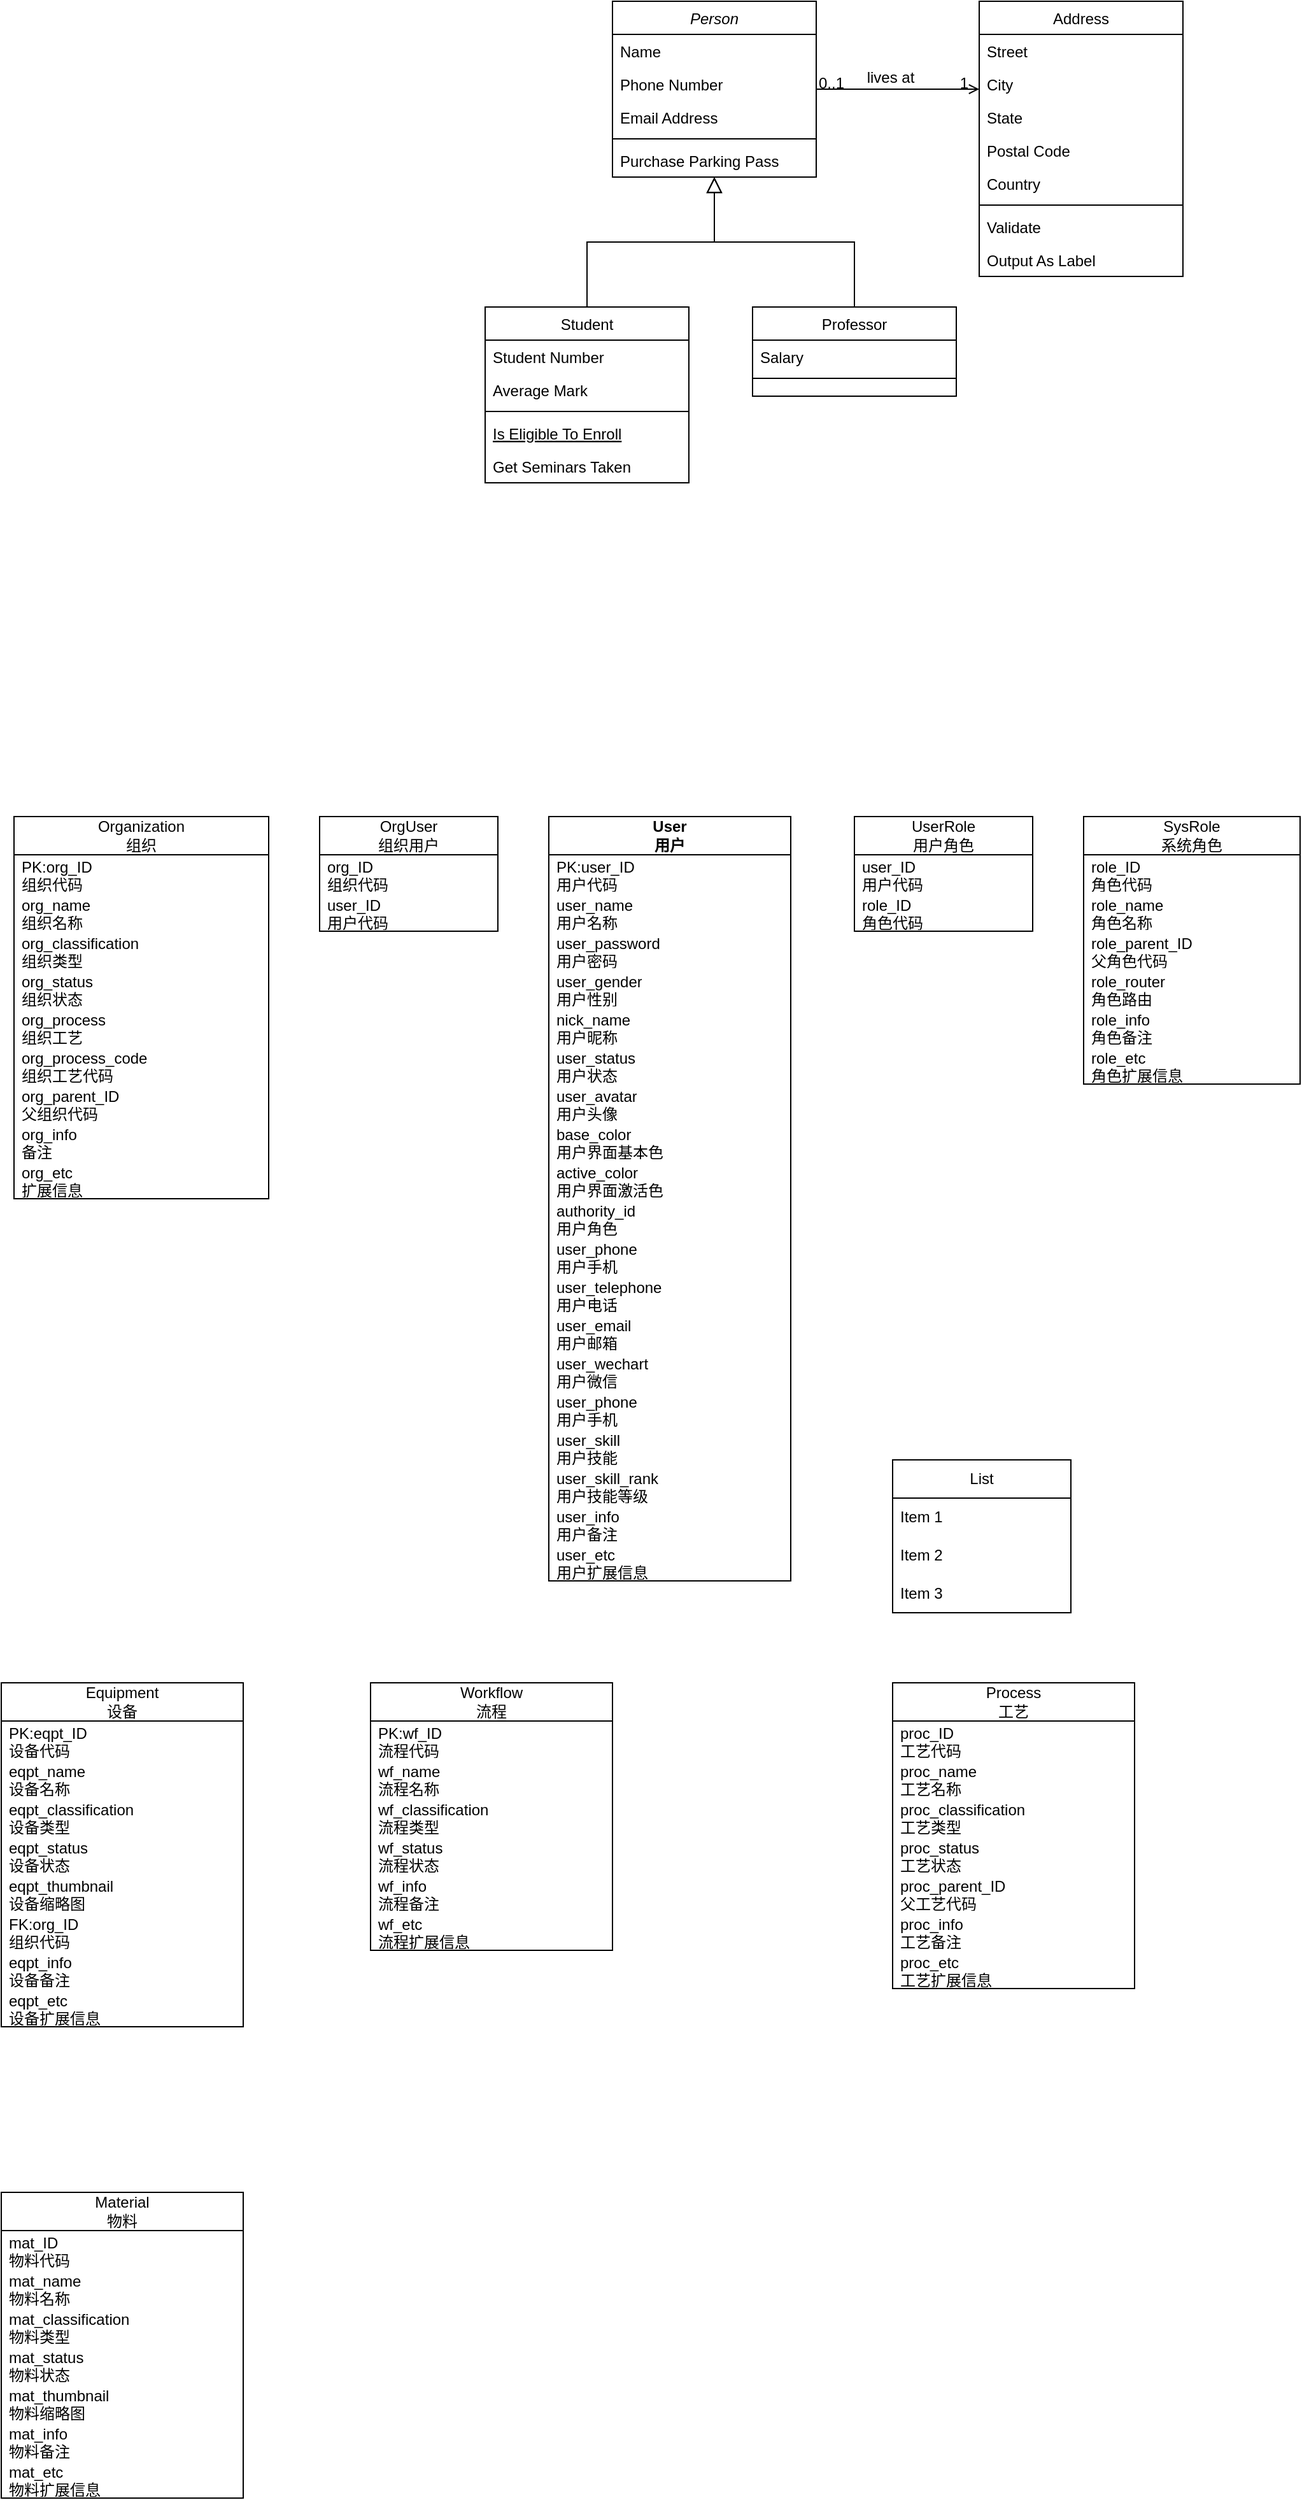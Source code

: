 <mxfile version="21.3.4" type="github">
  <diagram id="C5RBs43oDa-KdzZeNtuy" name="Page-1">
    <mxGraphModel dx="1730" dy="1954" grid="1" gridSize="10" guides="1" tooltips="1" connect="1" arrows="1" fold="1" page="1" pageScale="1" pageWidth="827" pageHeight="1169" math="0" shadow="0">
      <root>
        <mxCell id="WIyWlLk6GJQsqaUBKTNV-0" />
        <mxCell id="WIyWlLk6GJQsqaUBKTNV-1" parent="WIyWlLk6GJQsqaUBKTNV-0" />
        <mxCell id="zkfFHV4jXpPFQw0GAbJ--0" value="Person" style="swimlane;fontStyle=2;align=center;verticalAlign=top;childLayout=stackLayout;horizontal=1;startSize=26;horizontalStack=0;resizeParent=1;resizeLast=0;collapsible=1;marginBottom=0;rounded=0;shadow=0;strokeWidth=1;" parent="WIyWlLk6GJQsqaUBKTNV-1" vertex="1">
          <mxGeometry x="180" y="-100" width="160" height="138" as="geometry">
            <mxRectangle x="230" y="140" width="160" height="26" as="alternateBounds" />
          </mxGeometry>
        </mxCell>
        <mxCell id="zkfFHV4jXpPFQw0GAbJ--1" value="Name" style="text;align=left;verticalAlign=top;spacingLeft=4;spacingRight=4;overflow=hidden;rotatable=0;points=[[0,0.5],[1,0.5]];portConstraint=eastwest;" parent="zkfFHV4jXpPFQw0GAbJ--0" vertex="1">
          <mxGeometry y="26" width="160" height="26" as="geometry" />
        </mxCell>
        <mxCell id="zkfFHV4jXpPFQw0GAbJ--2" value="Phone Number" style="text;align=left;verticalAlign=top;spacingLeft=4;spacingRight=4;overflow=hidden;rotatable=0;points=[[0,0.5],[1,0.5]];portConstraint=eastwest;rounded=0;shadow=0;html=0;" parent="zkfFHV4jXpPFQw0GAbJ--0" vertex="1">
          <mxGeometry y="52" width="160" height="26" as="geometry" />
        </mxCell>
        <mxCell id="zkfFHV4jXpPFQw0GAbJ--3" value="Email Address" style="text;align=left;verticalAlign=top;spacingLeft=4;spacingRight=4;overflow=hidden;rotatable=0;points=[[0,0.5],[1,0.5]];portConstraint=eastwest;rounded=0;shadow=0;html=0;" parent="zkfFHV4jXpPFQw0GAbJ--0" vertex="1">
          <mxGeometry y="78" width="160" height="26" as="geometry" />
        </mxCell>
        <mxCell id="zkfFHV4jXpPFQw0GAbJ--4" value="" style="line;html=1;strokeWidth=1;align=left;verticalAlign=middle;spacingTop=-1;spacingLeft=3;spacingRight=3;rotatable=0;labelPosition=right;points=[];portConstraint=eastwest;" parent="zkfFHV4jXpPFQw0GAbJ--0" vertex="1">
          <mxGeometry y="104" width="160" height="8" as="geometry" />
        </mxCell>
        <mxCell id="zkfFHV4jXpPFQw0GAbJ--5" value="Purchase Parking Pass" style="text;align=left;verticalAlign=top;spacingLeft=4;spacingRight=4;overflow=hidden;rotatable=0;points=[[0,0.5],[1,0.5]];portConstraint=eastwest;" parent="zkfFHV4jXpPFQw0GAbJ--0" vertex="1">
          <mxGeometry y="112" width="160" height="26" as="geometry" />
        </mxCell>
        <mxCell id="zkfFHV4jXpPFQw0GAbJ--6" value="Student" style="swimlane;fontStyle=0;align=center;verticalAlign=top;childLayout=stackLayout;horizontal=1;startSize=26;horizontalStack=0;resizeParent=1;resizeLast=0;collapsible=1;marginBottom=0;rounded=0;shadow=0;strokeWidth=1;" parent="WIyWlLk6GJQsqaUBKTNV-1" vertex="1">
          <mxGeometry x="80" y="140" width="160" height="138" as="geometry">
            <mxRectangle x="130" y="380" width="160" height="26" as="alternateBounds" />
          </mxGeometry>
        </mxCell>
        <mxCell id="zkfFHV4jXpPFQw0GAbJ--7" value="Student Number" style="text;align=left;verticalAlign=top;spacingLeft=4;spacingRight=4;overflow=hidden;rotatable=0;points=[[0,0.5],[1,0.5]];portConstraint=eastwest;" parent="zkfFHV4jXpPFQw0GAbJ--6" vertex="1">
          <mxGeometry y="26" width="160" height="26" as="geometry" />
        </mxCell>
        <mxCell id="zkfFHV4jXpPFQw0GAbJ--8" value="Average Mark" style="text;align=left;verticalAlign=top;spacingLeft=4;spacingRight=4;overflow=hidden;rotatable=0;points=[[0,0.5],[1,0.5]];portConstraint=eastwest;rounded=0;shadow=0;html=0;" parent="zkfFHV4jXpPFQw0GAbJ--6" vertex="1">
          <mxGeometry y="52" width="160" height="26" as="geometry" />
        </mxCell>
        <mxCell id="zkfFHV4jXpPFQw0GAbJ--9" value="" style="line;html=1;strokeWidth=1;align=left;verticalAlign=middle;spacingTop=-1;spacingLeft=3;spacingRight=3;rotatable=0;labelPosition=right;points=[];portConstraint=eastwest;" parent="zkfFHV4jXpPFQw0GAbJ--6" vertex="1">
          <mxGeometry y="78" width="160" height="8" as="geometry" />
        </mxCell>
        <mxCell id="zkfFHV4jXpPFQw0GAbJ--10" value="Is Eligible To Enroll" style="text;align=left;verticalAlign=top;spacingLeft=4;spacingRight=4;overflow=hidden;rotatable=0;points=[[0,0.5],[1,0.5]];portConstraint=eastwest;fontStyle=4" parent="zkfFHV4jXpPFQw0GAbJ--6" vertex="1">
          <mxGeometry y="86" width="160" height="26" as="geometry" />
        </mxCell>
        <mxCell id="zkfFHV4jXpPFQw0GAbJ--11" value="Get Seminars Taken" style="text;align=left;verticalAlign=top;spacingLeft=4;spacingRight=4;overflow=hidden;rotatable=0;points=[[0,0.5],[1,0.5]];portConstraint=eastwest;" parent="zkfFHV4jXpPFQw0GAbJ--6" vertex="1">
          <mxGeometry y="112" width="160" height="26" as="geometry" />
        </mxCell>
        <mxCell id="zkfFHV4jXpPFQw0GAbJ--12" value="" style="endArrow=block;endSize=10;endFill=0;shadow=0;strokeWidth=1;rounded=0;edgeStyle=elbowEdgeStyle;elbow=vertical;" parent="WIyWlLk6GJQsqaUBKTNV-1" source="zkfFHV4jXpPFQw0GAbJ--6" target="zkfFHV4jXpPFQw0GAbJ--0" edge="1">
          <mxGeometry width="160" relative="1" as="geometry">
            <mxPoint x="160" y="-17" as="sourcePoint" />
            <mxPoint x="160" y="-17" as="targetPoint" />
          </mxGeometry>
        </mxCell>
        <mxCell id="zkfFHV4jXpPFQw0GAbJ--13" value="Professor" style="swimlane;fontStyle=0;align=center;verticalAlign=top;childLayout=stackLayout;horizontal=1;startSize=26;horizontalStack=0;resizeParent=1;resizeLast=0;collapsible=1;marginBottom=0;rounded=0;shadow=0;strokeWidth=1;" parent="WIyWlLk6GJQsqaUBKTNV-1" vertex="1">
          <mxGeometry x="290" y="140" width="160" height="70" as="geometry">
            <mxRectangle x="340" y="380" width="170" height="26" as="alternateBounds" />
          </mxGeometry>
        </mxCell>
        <mxCell id="zkfFHV4jXpPFQw0GAbJ--14" value="Salary" style="text;align=left;verticalAlign=top;spacingLeft=4;spacingRight=4;overflow=hidden;rotatable=0;points=[[0,0.5],[1,0.5]];portConstraint=eastwest;" parent="zkfFHV4jXpPFQw0GAbJ--13" vertex="1">
          <mxGeometry y="26" width="160" height="26" as="geometry" />
        </mxCell>
        <mxCell id="zkfFHV4jXpPFQw0GAbJ--15" value="" style="line;html=1;strokeWidth=1;align=left;verticalAlign=middle;spacingTop=-1;spacingLeft=3;spacingRight=3;rotatable=0;labelPosition=right;points=[];portConstraint=eastwest;" parent="zkfFHV4jXpPFQw0GAbJ--13" vertex="1">
          <mxGeometry y="52" width="160" height="8" as="geometry" />
        </mxCell>
        <mxCell id="zkfFHV4jXpPFQw0GAbJ--16" value="" style="endArrow=block;endSize=10;endFill=0;shadow=0;strokeWidth=1;rounded=0;edgeStyle=elbowEdgeStyle;elbow=vertical;" parent="WIyWlLk6GJQsqaUBKTNV-1" source="zkfFHV4jXpPFQw0GAbJ--13" target="zkfFHV4jXpPFQw0GAbJ--0" edge="1">
          <mxGeometry width="160" relative="1" as="geometry">
            <mxPoint x="170" y="153" as="sourcePoint" />
            <mxPoint x="270" y="51" as="targetPoint" />
          </mxGeometry>
        </mxCell>
        <mxCell id="zkfFHV4jXpPFQw0GAbJ--17" value="Address" style="swimlane;fontStyle=0;align=center;verticalAlign=top;childLayout=stackLayout;horizontal=1;startSize=26;horizontalStack=0;resizeParent=1;resizeLast=0;collapsible=1;marginBottom=0;rounded=0;shadow=0;strokeWidth=1;" parent="WIyWlLk6GJQsqaUBKTNV-1" vertex="1">
          <mxGeometry x="468" y="-100" width="160" height="216" as="geometry">
            <mxRectangle x="550" y="140" width="160" height="26" as="alternateBounds" />
          </mxGeometry>
        </mxCell>
        <mxCell id="zkfFHV4jXpPFQw0GAbJ--18" value="Street" style="text;align=left;verticalAlign=top;spacingLeft=4;spacingRight=4;overflow=hidden;rotatable=0;points=[[0,0.5],[1,0.5]];portConstraint=eastwest;" parent="zkfFHV4jXpPFQw0GAbJ--17" vertex="1">
          <mxGeometry y="26" width="160" height="26" as="geometry" />
        </mxCell>
        <mxCell id="zkfFHV4jXpPFQw0GAbJ--19" value="City" style="text;align=left;verticalAlign=top;spacingLeft=4;spacingRight=4;overflow=hidden;rotatable=0;points=[[0,0.5],[1,0.5]];portConstraint=eastwest;rounded=0;shadow=0;html=0;" parent="zkfFHV4jXpPFQw0GAbJ--17" vertex="1">
          <mxGeometry y="52" width="160" height="26" as="geometry" />
        </mxCell>
        <mxCell id="zkfFHV4jXpPFQw0GAbJ--20" value="State" style="text;align=left;verticalAlign=top;spacingLeft=4;spacingRight=4;overflow=hidden;rotatable=0;points=[[0,0.5],[1,0.5]];portConstraint=eastwest;rounded=0;shadow=0;html=0;" parent="zkfFHV4jXpPFQw0GAbJ--17" vertex="1">
          <mxGeometry y="78" width="160" height="26" as="geometry" />
        </mxCell>
        <mxCell id="zkfFHV4jXpPFQw0GAbJ--21" value="Postal Code" style="text;align=left;verticalAlign=top;spacingLeft=4;spacingRight=4;overflow=hidden;rotatable=0;points=[[0,0.5],[1,0.5]];portConstraint=eastwest;rounded=0;shadow=0;html=0;" parent="zkfFHV4jXpPFQw0GAbJ--17" vertex="1">
          <mxGeometry y="104" width="160" height="26" as="geometry" />
        </mxCell>
        <mxCell id="zkfFHV4jXpPFQw0GAbJ--22" value="Country" style="text;align=left;verticalAlign=top;spacingLeft=4;spacingRight=4;overflow=hidden;rotatable=0;points=[[0,0.5],[1,0.5]];portConstraint=eastwest;rounded=0;shadow=0;html=0;" parent="zkfFHV4jXpPFQw0GAbJ--17" vertex="1">
          <mxGeometry y="130" width="160" height="26" as="geometry" />
        </mxCell>
        <mxCell id="zkfFHV4jXpPFQw0GAbJ--23" value="" style="line;html=1;strokeWidth=1;align=left;verticalAlign=middle;spacingTop=-1;spacingLeft=3;spacingRight=3;rotatable=0;labelPosition=right;points=[];portConstraint=eastwest;" parent="zkfFHV4jXpPFQw0GAbJ--17" vertex="1">
          <mxGeometry y="156" width="160" height="8" as="geometry" />
        </mxCell>
        <mxCell id="zkfFHV4jXpPFQw0GAbJ--24" value="Validate" style="text;align=left;verticalAlign=top;spacingLeft=4;spacingRight=4;overflow=hidden;rotatable=0;points=[[0,0.5],[1,0.5]];portConstraint=eastwest;" parent="zkfFHV4jXpPFQw0GAbJ--17" vertex="1">
          <mxGeometry y="164" width="160" height="26" as="geometry" />
        </mxCell>
        <mxCell id="zkfFHV4jXpPFQw0GAbJ--25" value="Output As Label" style="text;align=left;verticalAlign=top;spacingLeft=4;spacingRight=4;overflow=hidden;rotatable=0;points=[[0,0.5],[1,0.5]];portConstraint=eastwest;" parent="zkfFHV4jXpPFQw0GAbJ--17" vertex="1">
          <mxGeometry y="190" width="160" height="26" as="geometry" />
        </mxCell>
        <mxCell id="zkfFHV4jXpPFQw0GAbJ--26" value="" style="endArrow=open;shadow=0;strokeWidth=1;rounded=0;endFill=1;edgeStyle=elbowEdgeStyle;elbow=vertical;" parent="WIyWlLk6GJQsqaUBKTNV-1" source="zkfFHV4jXpPFQw0GAbJ--0" target="zkfFHV4jXpPFQw0GAbJ--17" edge="1">
          <mxGeometry x="0.5" y="41" relative="1" as="geometry">
            <mxPoint x="340" y="-28" as="sourcePoint" />
            <mxPoint x="500" y="-28" as="targetPoint" />
            <mxPoint x="-40" y="32" as="offset" />
          </mxGeometry>
        </mxCell>
        <mxCell id="zkfFHV4jXpPFQw0GAbJ--27" value="0..1" style="resizable=0;align=left;verticalAlign=bottom;labelBackgroundColor=none;fontSize=12;" parent="zkfFHV4jXpPFQw0GAbJ--26" connectable="0" vertex="1">
          <mxGeometry x="-1" relative="1" as="geometry">
            <mxPoint y="4" as="offset" />
          </mxGeometry>
        </mxCell>
        <mxCell id="zkfFHV4jXpPFQw0GAbJ--28" value="1" style="resizable=0;align=right;verticalAlign=bottom;labelBackgroundColor=none;fontSize=12;" parent="zkfFHV4jXpPFQw0GAbJ--26" connectable="0" vertex="1">
          <mxGeometry x="1" relative="1" as="geometry">
            <mxPoint x="-7" y="4" as="offset" />
          </mxGeometry>
        </mxCell>
        <mxCell id="zkfFHV4jXpPFQw0GAbJ--29" value="lives at" style="text;html=1;resizable=0;points=[];;align=center;verticalAlign=middle;labelBackgroundColor=none;rounded=0;shadow=0;strokeWidth=1;fontSize=12;" parent="zkfFHV4jXpPFQw0GAbJ--26" vertex="1" connectable="0">
          <mxGeometry x="0.5" y="49" relative="1" as="geometry">
            <mxPoint x="-38" y="40" as="offset" />
          </mxGeometry>
        </mxCell>
        <mxCell id="vXKluHunOujeMn9LhQ9Z-0" value="Organization&lt;br&gt;组织" style="swimlane;fontStyle=0;childLayout=stackLayout;horizontal=1;startSize=30;horizontalStack=0;resizeParent=1;resizeParentMax=0;resizeLast=0;collapsible=1;marginBottom=0;whiteSpace=wrap;html=1;" vertex="1" parent="WIyWlLk6GJQsqaUBKTNV-1">
          <mxGeometry x="-290" y="540" width="200" height="300" as="geometry" />
        </mxCell>
        <mxCell id="vXKluHunOujeMn9LhQ9Z-3" value="PK:org_ID&lt;br&gt;组织代码" style="text;strokeColor=none;fillColor=none;align=left;verticalAlign=middle;spacingLeft=4;spacingRight=4;overflow=hidden;points=[[0,0.5],[1,0.5]];portConstraint=eastwest;rotatable=0;whiteSpace=wrap;html=1;" vertex="1" parent="vXKluHunOujeMn9LhQ9Z-0">
          <mxGeometry y="30" width="200" height="30" as="geometry" />
        </mxCell>
        <mxCell id="vXKluHunOujeMn9LhQ9Z-1" value="org_name&lt;br&gt;组织名称" style="text;strokeColor=none;fillColor=none;align=left;verticalAlign=middle;spacingLeft=4;spacingRight=4;overflow=hidden;points=[[0,0.5],[1,0.5]];portConstraint=eastwest;rotatable=0;whiteSpace=wrap;html=1;" vertex="1" parent="vXKluHunOujeMn9LhQ9Z-0">
          <mxGeometry y="60" width="200" height="30" as="geometry" />
        </mxCell>
        <mxCell id="vXKluHunOujeMn9LhQ9Z-4" value="org_classification&amp;nbsp;&lt;br&gt;组织类型" style="text;strokeColor=none;fillColor=none;align=left;verticalAlign=middle;spacingLeft=4;spacingRight=4;overflow=hidden;points=[[0,0.5],[1,0.5]];portConstraint=eastwest;rotatable=0;whiteSpace=wrap;html=1;" vertex="1" parent="vXKluHunOujeMn9LhQ9Z-0">
          <mxGeometry y="90" width="200" height="30" as="geometry" />
        </mxCell>
        <mxCell id="vXKluHunOujeMn9LhQ9Z-5" value="org_status&lt;br&gt;组织状态" style="text;strokeColor=none;fillColor=none;align=left;verticalAlign=middle;spacingLeft=4;spacingRight=4;overflow=hidden;points=[[0,0.5],[1,0.5]];portConstraint=eastwest;rotatable=0;whiteSpace=wrap;html=1;" vertex="1" parent="vXKluHunOujeMn9LhQ9Z-0">
          <mxGeometry y="120" width="200" height="30" as="geometry" />
        </mxCell>
        <mxCell id="vXKluHunOujeMn9LhQ9Z-7" value="org_process&lt;br&gt;组织工艺" style="text;strokeColor=none;fillColor=none;align=left;verticalAlign=middle;spacingLeft=4;spacingRight=4;overflow=hidden;points=[[0,0.5],[1,0.5]];portConstraint=eastwest;rotatable=0;whiteSpace=wrap;html=1;" vertex="1" parent="vXKluHunOujeMn9LhQ9Z-0">
          <mxGeometry y="150" width="200" height="30" as="geometry" />
        </mxCell>
        <mxCell id="vXKluHunOujeMn9LhQ9Z-8" value="org_process_code&lt;br&gt;组织工艺代码" style="text;strokeColor=none;fillColor=none;align=left;verticalAlign=middle;spacingLeft=4;spacingRight=4;overflow=hidden;points=[[0,0.5],[1,0.5]];portConstraint=eastwest;rotatable=0;whiteSpace=wrap;html=1;" vertex="1" parent="vXKluHunOujeMn9LhQ9Z-0">
          <mxGeometry y="180" width="200" height="30" as="geometry" />
        </mxCell>
        <mxCell id="vXKluHunOujeMn9LhQ9Z-64" value="org_parent_ID&lt;br&gt;父组织代码" style="text;strokeColor=none;fillColor=none;align=left;verticalAlign=middle;spacingLeft=4;spacingRight=4;overflow=hidden;points=[[0,0.5],[1,0.5]];portConstraint=eastwest;rotatable=0;whiteSpace=wrap;html=1;" vertex="1" parent="vXKluHunOujeMn9LhQ9Z-0">
          <mxGeometry y="210" width="200" height="30" as="geometry" />
        </mxCell>
        <mxCell id="vXKluHunOujeMn9LhQ9Z-13" value="org_info&lt;br&gt;备注" style="text;strokeColor=none;fillColor=none;align=left;verticalAlign=middle;spacingLeft=4;spacingRight=4;overflow=hidden;points=[[0,0.5],[1,0.5]];portConstraint=eastwest;rotatable=0;whiteSpace=wrap;html=1;" vertex="1" parent="vXKluHunOujeMn9LhQ9Z-0">
          <mxGeometry y="240" width="200" height="30" as="geometry" />
        </mxCell>
        <mxCell id="vXKluHunOujeMn9LhQ9Z-11" value="org_etc&lt;br&gt;扩展信息" style="text;strokeColor=none;fillColor=none;align=left;verticalAlign=middle;spacingLeft=4;spacingRight=4;overflow=hidden;points=[[0,0.5],[1,0.5]];portConstraint=eastwest;rotatable=0;whiteSpace=wrap;html=1;" vertex="1" parent="vXKluHunOujeMn9LhQ9Z-0">
          <mxGeometry y="270" width="200" height="30" as="geometry" />
        </mxCell>
        <mxCell id="vXKluHunOujeMn9LhQ9Z-14" value="User&lt;br&gt;用户" style="swimlane;fontStyle=1;childLayout=stackLayout;horizontal=1;startSize=30;horizontalStack=0;resizeParent=1;resizeParentMax=0;resizeLast=0;collapsible=1;marginBottom=0;whiteSpace=wrap;html=1;" vertex="1" parent="WIyWlLk6GJQsqaUBKTNV-1">
          <mxGeometry x="130" y="540" width="190" height="600" as="geometry" />
        </mxCell>
        <mxCell id="vXKluHunOujeMn9LhQ9Z-15" value="PK:user_ID&lt;br&gt;用户代码" style="text;strokeColor=none;fillColor=none;align=left;verticalAlign=middle;spacingLeft=4;spacingRight=4;overflow=hidden;points=[[0,0.5],[1,0.5]];portConstraint=eastwest;rotatable=0;whiteSpace=wrap;html=1;" vertex="1" parent="vXKluHunOujeMn9LhQ9Z-14">
          <mxGeometry y="30" width="190" height="30" as="geometry" />
        </mxCell>
        <mxCell id="vXKluHunOujeMn9LhQ9Z-16" value="user_name&lt;br&gt;用户名称" style="text;strokeColor=none;fillColor=none;align=left;verticalAlign=middle;spacingLeft=4;spacingRight=4;overflow=hidden;points=[[0,0.5],[1,0.5]];portConstraint=eastwest;rotatable=0;whiteSpace=wrap;html=1;" vertex="1" parent="vXKluHunOujeMn9LhQ9Z-14">
          <mxGeometry y="60" width="190" height="30" as="geometry" />
        </mxCell>
        <mxCell id="vXKluHunOujeMn9LhQ9Z-17" value="user_password&lt;br&gt;用户密码" style="text;strokeColor=none;fillColor=none;align=left;verticalAlign=middle;spacingLeft=4;spacingRight=4;overflow=hidden;points=[[0,0.5],[1,0.5]];portConstraint=eastwest;rotatable=0;whiteSpace=wrap;html=1;" vertex="1" parent="vXKluHunOujeMn9LhQ9Z-14">
          <mxGeometry y="90" width="190" height="30" as="geometry" />
        </mxCell>
        <mxCell id="vXKluHunOujeMn9LhQ9Z-34" value="user_gender&lt;br&gt;用户性别" style="text;strokeColor=none;fillColor=none;align=left;verticalAlign=middle;spacingLeft=4;spacingRight=4;overflow=hidden;points=[[0,0.5],[1,0.5]];portConstraint=eastwest;rotatable=0;whiteSpace=wrap;html=1;" vertex="1" parent="vXKluHunOujeMn9LhQ9Z-14">
          <mxGeometry y="120" width="190" height="30" as="geometry" />
        </mxCell>
        <mxCell id="vXKluHunOujeMn9LhQ9Z-20" value="nick_name&lt;br&gt;用户昵称" style="text;strokeColor=none;fillColor=none;align=left;verticalAlign=middle;spacingLeft=4;spacingRight=4;overflow=hidden;points=[[0,0.5],[1,0.5]];portConstraint=eastwest;rotatable=0;whiteSpace=wrap;html=1;" vertex="1" parent="vXKluHunOujeMn9LhQ9Z-14">
          <mxGeometry y="150" width="190" height="30" as="geometry" />
        </mxCell>
        <mxCell id="vXKluHunOujeMn9LhQ9Z-19" value="user_status&lt;br&gt;用户状态" style="text;strokeColor=none;fillColor=none;align=left;verticalAlign=middle;spacingLeft=4;spacingRight=4;overflow=hidden;points=[[0,0.5],[1,0.5]];portConstraint=eastwest;rotatable=0;whiteSpace=wrap;html=1;" vertex="1" parent="vXKluHunOujeMn9LhQ9Z-14">
          <mxGeometry y="180" width="190" height="30" as="geometry" />
        </mxCell>
        <mxCell id="vXKluHunOujeMn9LhQ9Z-22" value="user_avatar&lt;br&gt;用户头像" style="text;strokeColor=none;fillColor=none;align=left;verticalAlign=middle;spacingLeft=4;spacingRight=4;overflow=hidden;points=[[0,0.5],[1,0.5]];portConstraint=eastwest;rotatable=0;whiteSpace=wrap;html=1;" vertex="1" parent="vXKluHunOujeMn9LhQ9Z-14">
          <mxGeometry y="210" width="190" height="30" as="geometry" />
        </mxCell>
        <mxCell id="vXKluHunOujeMn9LhQ9Z-23" value="base_color&lt;br&gt;用户界面基本色" style="text;strokeColor=none;fillColor=none;align=left;verticalAlign=middle;spacingLeft=4;spacingRight=4;overflow=hidden;points=[[0,0.5],[1,0.5]];portConstraint=eastwest;rotatable=0;whiteSpace=wrap;html=1;" vertex="1" parent="vXKluHunOujeMn9LhQ9Z-14">
          <mxGeometry y="240" width="190" height="30" as="geometry" />
        </mxCell>
        <mxCell id="vXKluHunOujeMn9LhQ9Z-24" value="active_color&lt;br&gt;用户界面激活色" style="text;strokeColor=none;fillColor=none;align=left;verticalAlign=middle;spacingLeft=4;spacingRight=4;overflow=hidden;points=[[0,0.5],[1,0.5]];portConstraint=eastwest;rotatable=0;whiteSpace=wrap;html=1;" vertex="1" parent="vXKluHunOujeMn9LhQ9Z-14">
          <mxGeometry y="270" width="190" height="30" as="geometry" />
        </mxCell>
        <mxCell id="vXKluHunOujeMn9LhQ9Z-25" value="authority_id&lt;br&gt;用户角色" style="text;strokeColor=none;fillColor=none;align=left;verticalAlign=middle;spacingLeft=4;spacingRight=4;overflow=hidden;points=[[0,0.5],[1,0.5]];portConstraint=eastwest;rotatable=0;whiteSpace=wrap;html=1;" vertex="1" parent="vXKluHunOujeMn9LhQ9Z-14">
          <mxGeometry y="300" width="190" height="30" as="geometry" />
        </mxCell>
        <mxCell id="vXKluHunOujeMn9LhQ9Z-26" value="user_phone&lt;br&gt;用户手机" style="text;strokeColor=none;fillColor=none;align=left;verticalAlign=middle;spacingLeft=4;spacingRight=4;overflow=hidden;points=[[0,0.5],[1,0.5]];portConstraint=eastwest;rotatable=0;whiteSpace=wrap;html=1;" vertex="1" parent="vXKluHunOujeMn9LhQ9Z-14">
          <mxGeometry y="330" width="190" height="30" as="geometry" />
        </mxCell>
        <mxCell id="vXKluHunOujeMn9LhQ9Z-27" value="user_telephone&lt;br&gt;用户电话" style="text;strokeColor=none;fillColor=none;align=left;verticalAlign=middle;spacingLeft=4;spacingRight=4;overflow=hidden;points=[[0,0.5],[1,0.5]];portConstraint=eastwest;rotatable=0;whiteSpace=wrap;html=1;" vertex="1" parent="vXKluHunOujeMn9LhQ9Z-14">
          <mxGeometry y="360" width="190" height="30" as="geometry" />
        </mxCell>
        <mxCell id="vXKluHunOujeMn9LhQ9Z-28" value="user_email&lt;br&gt;用户邮箱" style="text;strokeColor=none;fillColor=none;align=left;verticalAlign=middle;spacingLeft=4;spacingRight=4;overflow=hidden;points=[[0,0.5],[1,0.5]];portConstraint=eastwest;rotatable=0;whiteSpace=wrap;html=1;" vertex="1" parent="vXKluHunOujeMn9LhQ9Z-14">
          <mxGeometry y="390" width="190" height="30" as="geometry" />
        </mxCell>
        <mxCell id="vXKluHunOujeMn9LhQ9Z-29" value="user_wechart&lt;br&gt;用户微信" style="text;strokeColor=none;fillColor=none;align=left;verticalAlign=middle;spacingLeft=4;spacingRight=4;overflow=hidden;points=[[0,0.5],[1,0.5]];portConstraint=eastwest;rotatable=0;whiteSpace=wrap;html=1;" vertex="1" parent="vXKluHunOujeMn9LhQ9Z-14">
          <mxGeometry y="420" width="190" height="30" as="geometry" />
        </mxCell>
        <mxCell id="vXKluHunOujeMn9LhQ9Z-31" value="user_phone&lt;br&gt;用户手机" style="text;strokeColor=none;fillColor=none;align=left;verticalAlign=middle;spacingLeft=4;spacingRight=4;overflow=hidden;points=[[0,0.5],[1,0.5]];portConstraint=eastwest;rotatable=0;whiteSpace=wrap;html=1;" vertex="1" parent="vXKluHunOujeMn9LhQ9Z-14">
          <mxGeometry y="450" width="190" height="30" as="geometry" />
        </mxCell>
        <mxCell id="vXKluHunOujeMn9LhQ9Z-32" value="user_skill&lt;br&gt;用户技能" style="text;strokeColor=none;fillColor=none;align=left;verticalAlign=middle;spacingLeft=4;spacingRight=4;overflow=hidden;points=[[0,0.5],[1,0.5]];portConstraint=eastwest;rotatable=0;whiteSpace=wrap;html=1;" vertex="1" parent="vXKluHunOujeMn9LhQ9Z-14">
          <mxGeometry y="480" width="190" height="30" as="geometry" />
        </mxCell>
        <mxCell id="vXKluHunOujeMn9LhQ9Z-35" value="user_skill_rank&lt;br&gt;用户技能等级" style="text;strokeColor=none;fillColor=none;align=left;verticalAlign=middle;spacingLeft=4;spacingRight=4;overflow=hidden;points=[[0,0.5],[1,0.5]];portConstraint=eastwest;rotatable=0;whiteSpace=wrap;html=1;" vertex="1" parent="vXKluHunOujeMn9LhQ9Z-14">
          <mxGeometry y="510" width="190" height="30" as="geometry" />
        </mxCell>
        <mxCell id="vXKluHunOujeMn9LhQ9Z-33" value="user_info&lt;br&gt;用户备注" style="text;strokeColor=none;fillColor=none;align=left;verticalAlign=middle;spacingLeft=4;spacingRight=4;overflow=hidden;points=[[0,0.5],[1,0.5]];portConstraint=eastwest;rotatable=0;whiteSpace=wrap;html=1;" vertex="1" parent="vXKluHunOujeMn9LhQ9Z-14">
          <mxGeometry y="540" width="190" height="30" as="geometry" />
        </mxCell>
        <mxCell id="vXKluHunOujeMn9LhQ9Z-30" value="user_etc&lt;br&gt;用户扩展信息" style="text;strokeColor=none;fillColor=none;align=left;verticalAlign=middle;spacingLeft=4;spacingRight=4;overflow=hidden;points=[[0,0.5],[1,0.5]];portConstraint=eastwest;rotatable=0;whiteSpace=wrap;html=1;" vertex="1" parent="vXKluHunOujeMn9LhQ9Z-14">
          <mxGeometry y="570" width="190" height="30" as="geometry" />
        </mxCell>
        <mxCell id="vXKluHunOujeMn9LhQ9Z-36" value="Equipment&lt;br&gt;设备" style="swimlane;fontStyle=0;childLayout=stackLayout;horizontal=1;startSize=30;horizontalStack=0;resizeParent=1;resizeParentMax=0;resizeLast=0;collapsible=1;marginBottom=0;whiteSpace=wrap;html=1;" vertex="1" parent="WIyWlLk6GJQsqaUBKTNV-1">
          <mxGeometry x="-300" y="1220" width="190" height="270" as="geometry" />
        </mxCell>
        <mxCell id="vXKluHunOujeMn9LhQ9Z-37" value="PK:eqpt_ID&lt;br&gt;设备代码" style="text;strokeColor=none;fillColor=none;align=left;verticalAlign=middle;spacingLeft=4;spacingRight=4;overflow=hidden;points=[[0,0.5],[1,0.5]];portConstraint=eastwest;rotatable=0;whiteSpace=wrap;html=1;" vertex="1" parent="vXKluHunOujeMn9LhQ9Z-36">
          <mxGeometry y="30" width="190" height="30" as="geometry" />
        </mxCell>
        <mxCell id="vXKluHunOujeMn9LhQ9Z-38" value="eqpt_name&lt;br&gt;设备名称" style="text;strokeColor=none;fillColor=none;align=left;verticalAlign=middle;spacingLeft=4;spacingRight=4;overflow=hidden;points=[[0,0.5],[1,0.5]];portConstraint=eastwest;rotatable=0;whiteSpace=wrap;html=1;" vertex="1" parent="vXKluHunOujeMn9LhQ9Z-36">
          <mxGeometry y="60" width="190" height="30" as="geometry" />
        </mxCell>
        <mxCell id="vXKluHunOujeMn9LhQ9Z-40" value="eqpt_classification&lt;br&gt;设备类型" style="text;strokeColor=none;fillColor=none;align=left;verticalAlign=middle;spacingLeft=4;spacingRight=4;overflow=hidden;points=[[0,0.5],[1,0.5]];portConstraint=eastwest;rotatable=0;whiteSpace=wrap;html=1;" vertex="1" parent="vXKluHunOujeMn9LhQ9Z-36">
          <mxGeometry y="90" width="190" height="30" as="geometry" />
        </mxCell>
        <mxCell id="vXKluHunOujeMn9LhQ9Z-42" value="eqpt_status&lt;br&gt;设备状态" style="text;strokeColor=none;fillColor=none;align=left;verticalAlign=middle;spacingLeft=4;spacingRight=4;overflow=hidden;points=[[0,0.5],[1,0.5]];portConstraint=eastwest;rotatable=0;whiteSpace=wrap;html=1;" vertex="1" parent="vXKluHunOujeMn9LhQ9Z-36">
          <mxGeometry y="120" width="190" height="30" as="geometry" />
        </mxCell>
        <mxCell id="vXKluHunOujeMn9LhQ9Z-43" value="eqpt_thumbnail&lt;br&gt;设备缩略图" style="text;strokeColor=none;fillColor=none;align=left;verticalAlign=middle;spacingLeft=4;spacingRight=4;overflow=hidden;points=[[0,0.5],[1,0.5]];portConstraint=eastwest;rotatable=0;whiteSpace=wrap;html=1;" vertex="1" parent="vXKluHunOujeMn9LhQ9Z-36">
          <mxGeometry y="150" width="190" height="30" as="geometry" />
        </mxCell>
        <mxCell id="vXKluHunOujeMn9LhQ9Z-104" value="FK:org_ID&lt;br&gt;组织代码" style="text;strokeColor=none;fillColor=none;align=left;verticalAlign=middle;spacingLeft=4;spacingRight=4;overflow=hidden;points=[[0,0.5],[1,0.5]];portConstraint=eastwest;rotatable=0;whiteSpace=wrap;html=1;" vertex="1" parent="vXKluHunOujeMn9LhQ9Z-36">
          <mxGeometry y="180" width="190" height="30" as="geometry" />
        </mxCell>
        <mxCell id="vXKluHunOujeMn9LhQ9Z-56" value="eqpt_info&lt;br&gt;设备备注" style="text;strokeColor=none;fillColor=none;align=left;verticalAlign=middle;spacingLeft=4;spacingRight=4;overflow=hidden;points=[[0,0.5],[1,0.5]];portConstraint=eastwest;rotatable=0;whiteSpace=wrap;html=1;" vertex="1" parent="vXKluHunOujeMn9LhQ9Z-36">
          <mxGeometry y="210" width="190" height="30" as="geometry" />
        </mxCell>
        <mxCell id="vXKluHunOujeMn9LhQ9Z-57" value="eqpt_etc&lt;br&gt;设备扩展信息" style="text;strokeColor=none;fillColor=none;align=left;verticalAlign=middle;spacingLeft=4;spacingRight=4;overflow=hidden;points=[[0,0.5],[1,0.5]];portConstraint=eastwest;rotatable=0;whiteSpace=wrap;html=1;" vertex="1" parent="vXKluHunOujeMn9LhQ9Z-36">
          <mxGeometry y="240" width="190" height="30" as="geometry" />
        </mxCell>
        <mxCell id="vXKluHunOujeMn9LhQ9Z-58" value="SysRole&lt;br&gt;系统角色" style="swimlane;fontStyle=0;childLayout=stackLayout;horizontal=1;startSize=30;horizontalStack=0;resizeParent=1;resizeParentMax=0;resizeLast=0;collapsible=1;marginBottom=0;whiteSpace=wrap;html=1;" vertex="1" parent="WIyWlLk6GJQsqaUBKTNV-1">
          <mxGeometry x="550" y="540" width="170" height="210" as="geometry" />
        </mxCell>
        <mxCell id="vXKluHunOujeMn9LhQ9Z-59" value="role_ID&lt;br&gt;角色代码" style="text;strokeColor=none;fillColor=none;align=left;verticalAlign=middle;spacingLeft=4;spacingRight=4;overflow=hidden;points=[[0,0.5],[1,0.5]];portConstraint=eastwest;rotatable=0;whiteSpace=wrap;html=1;" vertex="1" parent="vXKluHunOujeMn9LhQ9Z-58">
          <mxGeometry y="30" width="170" height="30" as="geometry" />
        </mxCell>
        <mxCell id="vXKluHunOujeMn9LhQ9Z-62" value="role_name&lt;br&gt;角色名称" style="text;strokeColor=none;fillColor=none;align=left;verticalAlign=middle;spacingLeft=4;spacingRight=4;overflow=hidden;points=[[0,0.5],[1,0.5]];portConstraint=eastwest;rotatable=0;whiteSpace=wrap;html=1;" vertex="1" parent="vXKluHunOujeMn9LhQ9Z-58">
          <mxGeometry y="60" width="170" height="30" as="geometry" />
        </mxCell>
        <mxCell id="vXKluHunOujeMn9LhQ9Z-65" value="role_parent_ID&lt;br&gt;父角色代码" style="text;strokeColor=none;fillColor=none;align=left;verticalAlign=middle;spacingLeft=4;spacingRight=4;overflow=hidden;points=[[0,0.5],[1,0.5]];portConstraint=eastwest;rotatable=0;whiteSpace=wrap;html=1;" vertex="1" parent="vXKluHunOujeMn9LhQ9Z-58">
          <mxGeometry y="90" width="170" height="30" as="geometry" />
        </mxCell>
        <mxCell id="vXKluHunOujeMn9LhQ9Z-60" value="role_router&lt;br&gt;角色路由" style="text;strokeColor=none;fillColor=none;align=left;verticalAlign=middle;spacingLeft=4;spacingRight=4;overflow=hidden;points=[[0,0.5],[1,0.5]];portConstraint=eastwest;rotatable=0;whiteSpace=wrap;html=1;" vertex="1" parent="vXKluHunOujeMn9LhQ9Z-58">
          <mxGeometry y="120" width="170" height="30" as="geometry" />
        </mxCell>
        <mxCell id="vXKluHunOujeMn9LhQ9Z-90" value="role_info&lt;br&gt;角色备注" style="text;strokeColor=none;fillColor=none;align=left;verticalAlign=middle;spacingLeft=4;spacingRight=4;overflow=hidden;points=[[0,0.5],[1,0.5]];portConstraint=eastwest;rotatable=0;whiteSpace=wrap;html=1;" vertex="1" parent="vXKluHunOujeMn9LhQ9Z-58">
          <mxGeometry y="150" width="170" height="30" as="geometry" />
        </mxCell>
        <mxCell id="vXKluHunOujeMn9LhQ9Z-91" value="role_etc&lt;br&gt;角色扩展信息" style="text;strokeColor=none;fillColor=none;align=left;verticalAlign=middle;spacingLeft=4;spacingRight=4;overflow=hidden;points=[[0,0.5],[1,0.5]];portConstraint=eastwest;rotatable=0;whiteSpace=wrap;html=1;" vertex="1" parent="vXKluHunOujeMn9LhQ9Z-58">
          <mxGeometry y="180" width="170" height="30" as="geometry" />
        </mxCell>
        <mxCell id="vXKluHunOujeMn9LhQ9Z-66" value="Material&lt;br&gt;物料" style="swimlane;fontStyle=0;childLayout=stackLayout;horizontal=1;startSize=30;horizontalStack=0;resizeParent=1;resizeParentMax=0;resizeLast=0;collapsible=1;marginBottom=0;whiteSpace=wrap;html=1;" vertex="1" parent="WIyWlLk6GJQsqaUBKTNV-1">
          <mxGeometry x="-300" y="1620" width="190" height="240" as="geometry" />
        </mxCell>
        <mxCell id="vXKluHunOujeMn9LhQ9Z-67" value="mat_ID&lt;br&gt;物料代码" style="text;strokeColor=none;fillColor=none;align=left;verticalAlign=middle;spacingLeft=4;spacingRight=4;overflow=hidden;points=[[0,0.5],[1,0.5]];portConstraint=eastwest;rotatable=0;whiteSpace=wrap;html=1;" vertex="1" parent="vXKluHunOujeMn9LhQ9Z-66">
          <mxGeometry y="30" width="190" height="30" as="geometry" />
        </mxCell>
        <mxCell id="vXKluHunOujeMn9LhQ9Z-68" value="mat_name&lt;br&gt;物料名称" style="text;strokeColor=none;fillColor=none;align=left;verticalAlign=middle;spacingLeft=4;spacingRight=4;overflow=hidden;points=[[0,0.5],[1,0.5]];portConstraint=eastwest;rotatable=0;whiteSpace=wrap;html=1;" vertex="1" parent="vXKluHunOujeMn9LhQ9Z-66">
          <mxGeometry y="60" width="190" height="30" as="geometry" />
        </mxCell>
        <mxCell id="vXKluHunOujeMn9LhQ9Z-69" value="mat_classification&lt;br&gt;物料类型" style="text;strokeColor=none;fillColor=none;align=left;verticalAlign=middle;spacingLeft=4;spacingRight=4;overflow=hidden;points=[[0,0.5],[1,0.5]];portConstraint=eastwest;rotatable=0;whiteSpace=wrap;html=1;" vertex="1" parent="vXKluHunOujeMn9LhQ9Z-66">
          <mxGeometry y="90" width="190" height="30" as="geometry" />
        </mxCell>
        <mxCell id="vXKluHunOujeMn9LhQ9Z-70" value="mat_status&lt;br&gt;物料状态" style="text;strokeColor=none;fillColor=none;align=left;verticalAlign=middle;spacingLeft=4;spacingRight=4;overflow=hidden;points=[[0,0.5],[1,0.5]];portConstraint=eastwest;rotatable=0;whiteSpace=wrap;html=1;" vertex="1" parent="vXKluHunOujeMn9LhQ9Z-66">
          <mxGeometry y="120" width="190" height="30" as="geometry" />
        </mxCell>
        <mxCell id="vXKluHunOujeMn9LhQ9Z-71" value="mat_thumbnail&lt;br&gt;物料缩略图" style="text;strokeColor=none;fillColor=none;align=left;verticalAlign=middle;spacingLeft=4;spacingRight=4;overflow=hidden;points=[[0,0.5],[1,0.5]];portConstraint=eastwest;rotatable=0;whiteSpace=wrap;html=1;" vertex="1" parent="vXKluHunOujeMn9LhQ9Z-66">
          <mxGeometry y="150" width="190" height="30" as="geometry" />
        </mxCell>
        <mxCell id="vXKluHunOujeMn9LhQ9Z-72" value="mat_info&lt;br&gt;物料备注" style="text;strokeColor=none;fillColor=none;align=left;verticalAlign=middle;spacingLeft=4;spacingRight=4;overflow=hidden;points=[[0,0.5],[1,0.5]];portConstraint=eastwest;rotatable=0;whiteSpace=wrap;html=1;" vertex="1" parent="vXKluHunOujeMn9LhQ9Z-66">
          <mxGeometry y="180" width="190" height="30" as="geometry" />
        </mxCell>
        <mxCell id="vXKluHunOujeMn9LhQ9Z-73" value="mat_etc&lt;br&gt;物料扩展信息" style="text;strokeColor=none;fillColor=none;align=left;verticalAlign=middle;spacingLeft=4;spacingRight=4;overflow=hidden;points=[[0,0.5],[1,0.5]];portConstraint=eastwest;rotatable=0;whiteSpace=wrap;html=1;" vertex="1" parent="vXKluHunOujeMn9LhQ9Z-66">
          <mxGeometry y="210" width="190" height="30" as="geometry" />
        </mxCell>
        <mxCell id="vXKluHunOujeMn9LhQ9Z-74" value="Workflow&lt;br&gt;流程" style="swimlane;fontStyle=0;childLayout=stackLayout;horizontal=1;startSize=30;horizontalStack=0;resizeParent=1;resizeParentMax=0;resizeLast=0;collapsible=1;marginBottom=0;whiteSpace=wrap;html=1;" vertex="1" parent="WIyWlLk6GJQsqaUBKTNV-1">
          <mxGeometry x="-10" y="1220" width="190" height="210" as="geometry" />
        </mxCell>
        <mxCell id="vXKluHunOujeMn9LhQ9Z-75" value="PK:wf_ID&lt;br&gt;流程代码" style="text;strokeColor=none;fillColor=none;align=left;verticalAlign=middle;spacingLeft=4;spacingRight=4;overflow=hidden;points=[[0,0.5],[1,0.5]];portConstraint=eastwest;rotatable=0;whiteSpace=wrap;html=1;" vertex="1" parent="vXKluHunOujeMn9LhQ9Z-74">
          <mxGeometry y="30" width="190" height="30" as="geometry" />
        </mxCell>
        <mxCell id="vXKluHunOujeMn9LhQ9Z-76" value="wf_name&lt;br&gt;流程名称" style="text;strokeColor=none;fillColor=none;align=left;verticalAlign=middle;spacingLeft=4;spacingRight=4;overflow=hidden;points=[[0,0.5],[1,0.5]];portConstraint=eastwest;rotatable=0;whiteSpace=wrap;html=1;" vertex="1" parent="vXKluHunOujeMn9LhQ9Z-74">
          <mxGeometry y="60" width="190" height="30" as="geometry" />
        </mxCell>
        <mxCell id="vXKluHunOujeMn9LhQ9Z-77" value="wf_classification&lt;br&gt;流程类型" style="text;strokeColor=none;fillColor=none;align=left;verticalAlign=middle;spacingLeft=4;spacingRight=4;overflow=hidden;points=[[0,0.5],[1,0.5]];portConstraint=eastwest;rotatable=0;whiteSpace=wrap;html=1;" vertex="1" parent="vXKluHunOujeMn9LhQ9Z-74">
          <mxGeometry y="90" width="190" height="30" as="geometry" />
        </mxCell>
        <mxCell id="vXKluHunOujeMn9LhQ9Z-78" value="wf_status&lt;br&gt;流程状态" style="text;strokeColor=none;fillColor=none;align=left;verticalAlign=middle;spacingLeft=4;spacingRight=4;overflow=hidden;points=[[0,0.5],[1,0.5]];portConstraint=eastwest;rotatable=0;whiteSpace=wrap;html=1;" vertex="1" parent="vXKluHunOujeMn9LhQ9Z-74">
          <mxGeometry y="120" width="190" height="30" as="geometry" />
        </mxCell>
        <mxCell id="vXKluHunOujeMn9LhQ9Z-80" value="wf_info&lt;br&gt;流程备注" style="text;strokeColor=none;fillColor=none;align=left;verticalAlign=middle;spacingLeft=4;spacingRight=4;overflow=hidden;points=[[0,0.5],[1,0.5]];portConstraint=eastwest;rotatable=0;whiteSpace=wrap;html=1;" vertex="1" parent="vXKluHunOujeMn9LhQ9Z-74">
          <mxGeometry y="150" width="190" height="30" as="geometry" />
        </mxCell>
        <mxCell id="vXKluHunOujeMn9LhQ9Z-81" value="wf_etc&lt;br&gt;流程扩展信息" style="text;strokeColor=none;fillColor=none;align=left;verticalAlign=middle;spacingLeft=4;spacingRight=4;overflow=hidden;points=[[0,0.5],[1,0.5]];portConstraint=eastwest;rotatable=0;whiteSpace=wrap;html=1;" vertex="1" parent="vXKluHunOujeMn9LhQ9Z-74">
          <mxGeometry y="180" width="190" height="30" as="geometry" />
        </mxCell>
        <mxCell id="vXKluHunOujeMn9LhQ9Z-82" value="Process&lt;br&gt;工艺" style="swimlane;fontStyle=0;childLayout=stackLayout;horizontal=1;startSize=30;horizontalStack=0;resizeParent=1;resizeParentMax=0;resizeLast=0;collapsible=1;marginBottom=0;whiteSpace=wrap;html=1;" vertex="1" parent="WIyWlLk6GJQsqaUBKTNV-1">
          <mxGeometry x="400" y="1220" width="190" height="240" as="geometry" />
        </mxCell>
        <mxCell id="vXKluHunOujeMn9LhQ9Z-83" value="proc_ID&lt;br&gt;工艺代码" style="text;strokeColor=none;fillColor=none;align=left;verticalAlign=middle;spacingLeft=4;spacingRight=4;overflow=hidden;points=[[0,0.5],[1,0.5]];portConstraint=eastwest;rotatable=0;whiteSpace=wrap;html=1;" vertex="1" parent="vXKluHunOujeMn9LhQ9Z-82">
          <mxGeometry y="30" width="190" height="30" as="geometry" />
        </mxCell>
        <mxCell id="vXKluHunOujeMn9LhQ9Z-84" value="proc_name&lt;br&gt;工艺名称" style="text;strokeColor=none;fillColor=none;align=left;verticalAlign=middle;spacingLeft=4;spacingRight=4;overflow=hidden;points=[[0,0.5],[1,0.5]];portConstraint=eastwest;rotatable=0;whiteSpace=wrap;html=1;" vertex="1" parent="vXKluHunOujeMn9LhQ9Z-82">
          <mxGeometry y="60" width="190" height="30" as="geometry" />
        </mxCell>
        <mxCell id="vXKluHunOujeMn9LhQ9Z-85" value="proc_classification&lt;br&gt;工艺类型" style="text;strokeColor=none;fillColor=none;align=left;verticalAlign=middle;spacingLeft=4;spacingRight=4;overflow=hidden;points=[[0,0.5],[1,0.5]];portConstraint=eastwest;rotatable=0;whiteSpace=wrap;html=1;" vertex="1" parent="vXKluHunOujeMn9LhQ9Z-82">
          <mxGeometry y="90" width="190" height="30" as="geometry" />
        </mxCell>
        <mxCell id="vXKluHunOujeMn9LhQ9Z-86" value="proc_status&lt;br&gt;工艺状态" style="text;strokeColor=none;fillColor=none;align=left;verticalAlign=middle;spacingLeft=4;spacingRight=4;overflow=hidden;points=[[0,0.5],[1,0.5]];portConstraint=eastwest;rotatable=0;whiteSpace=wrap;html=1;" vertex="1" parent="vXKluHunOujeMn9LhQ9Z-82">
          <mxGeometry y="120" width="190" height="30" as="geometry" />
        </mxCell>
        <mxCell id="vXKluHunOujeMn9LhQ9Z-89" value="proc_parent_ID&lt;br&gt;父工艺代码" style="text;strokeColor=none;fillColor=none;align=left;verticalAlign=middle;spacingLeft=4;spacingRight=4;overflow=hidden;points=[[0,0.5],[1,0.5]];portConstraint=eastwest;rotatable=0;whiteSpace=wrap;html=1;" vertex="1" parent="vXKluHunOujeMn9LhQ9Z-82">
          <mxGeometry y="150" width="190" height="30" as="geometry" />
        </mxCell>
        <mxCell id="vXKluHunOujeMn9LhQ9Z-87" value="proc_info&lt;br&gt;工艺备注" style="text;strokeColor=none;fillColor=none;align=left;verticalAlign=middle;spacingLeft=4;spacingRight=4;overflow=hidden;points=[[0,0.5],[1,0.5]];portConstraint=eastwest;rotatable=0;whiteSpace=wrap;html=1;" vertex="1" parent="vXKluHunOujeMn9LhQ9Z-82">
          <mxGeometry y="180" width="190" height="30" as="geometry" />
        </mxCell>
        <mxCell id="vXKluHunOujeMn9LhQ9Z-88" value="proc_etc&lt;br&gt;工艺扩展信息" style="text;strokeColor=none;fillColor=none;align=left;verticalAlign=middle;spacingLeft=4;spacingRight=4;overflow=hidden;points=[[0,0.5],[1,0.5]];portConstraint=eastwest;rotatable=0;whiteSpace=wrap;html=1;" vertex="1" parent="vXKluHunOujeMn9LhQ9Z-82">
          <mxGeometry y="210" width="190" height="30" as="geometry" />
        </mxCell>
        <mxCell id="vXKluHunOujeMn9LhQ9Z-92" value="UserRole&lt;br&gt;用户角色" style="swimlane;fontStyle=0;childLayout=stackLayout;horizontal=1;startSize=30;horizontalStack=0;resizeParent=1;resizeParentMax=0;resizeLast=0;collapsible=1;marginBottom=0;whiteSpace=wrap;html=1;" vertex="1" parent="WIyWlLk6GJQsqaUBKTNV-1">
          <mxGeometry x="370" y="540" width="140" height="90" as="geometry" />
        </mxCell>
        <mxCell id="vXKluHunOujeMn9LhQ9Z-96" value="user_ID&lt;br&gt;用户代码" style="text;strokeColor=none;fillColor=none;align=left;verticalAlign=middle;spacingLeft=4;spacingRight=4;overflow=hidden;points=[[0,0.5],[1,0.5]];portConstraint=eastwest;rotatable=0;whiteSpace=wrap;html=1;" vertex="1" parent="vXKluHunOujeMn9LhQ9Z-92">
          <mxGeometry y="30" width="140" height="30" as="geometry" />
        </mxCell>
        <mxCell id="vXKluHunOujeMn9LhQ9Z-97" value="role_ID&lt;br&gt;角色代码" style="text;strokeColor=none;fillColor=none;align=left;verticalAlign=middle;spacingLeft=4;spacingRight=4;overflow=hidden;points=[[0,0.5],[1,0.5]];portConstraint=eastwest;rotatable=0;whiteSpace=wrap;html=1;" vertex="1" parent="vXKluHunOujeMn9LhQ9Z-92">
          <mxGeometry y="60" width="140" height="30" as="geometry" />
        </mxCell>
        <mxCell id="vXKluHunOujeMn9LhQ9Z-98" value="OrgUser&lt;br&gt;组织用户" style="swimlane;fontStyle=0;childLayout=stackLayout;horizontal=1;startSize=30;horizontalStack=0;resizeParent=1;resizeParentMax=0;resizeLast=0;collapsible=1;marginBottom=0;whiteSpace=wrap;html=1;" vertex="1" parent="WIyWlLk6GJQsqaUBKTNV-1">
          <mxGeometry x="-50" y="540" width="140" height="90" as="geometry" />
        </mxCell>
        <mxCell id="vXKluHunOujeMn9LhQ9Z-102" value="org_ID&lt;br&gt;组织代码" style="text;strokeColor=none;fillColor=none;align=left;verticalAlign=middle;spacingLeft=4;spacingRight=4;overflow=hidden;points=[[0,0.5],[1,0.5]];portConstraint=eastwest;rotatable=0;whiteSpace=wrap;html=1;" vertex="1" parent="vXKluHunOujeMn9LhQ9Z-98">
          <mxGeometry y="30" width="140" height="30" as="geometry" />
        </mxCell>
        <mxCell id="vXKluHunOujeMn9LhQ9Z-103" value="user_ID&lt;br&gt;用户代码" style="text;strokeColor=none;fillColor=none;align=left;verticalAlign=middle;spacingLeft=4;spacingRight=4;overflow=hidden;points=[[0,0.5],[1,0.5]];portConstraint=eastwest;rotatable=0;whiteSpace=wrap;html=1;" vertex="1" parent="vXKluHunOujeMn9LhQ9Z-98">
          <mxGeometry y="60" width="140" height="30" as="geometry" />
        </mxCell>
        <mxCell id="vXKluHunOujeMn9LhQ9Z-105" value="List" style="swimlane;fontStyle=0;childLayout=stackLayout;horizontal=1;startSize=30;horizontalStack=0;resizeParent=1;resizeParentMax=0;resizeLast=0;collapsible=1;marginBottom=0;whiteSpace=wrap;html=1;" vertex="1" parent="WIyWlLk6GJQsqaUBKTNV-1">
          <mxGeometry x="400" y="1045" width="140" height="120" as="geometry" />
        </mxCell>
        <mxCell id="vXKluHunOujeMn9LhQ9Z-106" value="Item 1" style="text;strokeColor=none;fillColor=none;align=left;verticalAlign=middle;spacingLeft=4;spacingRight=4;overflow=hidden;points=[[0,0.5],[1,0.5]];portConstraint=eastwest;rotatable=0;whiteSpace=wrap;html=1;" vertex="1" parent="vXKluHunOujeMn9LhQ9Z-105">
          <mxGeometry y="30" width="140" height="30" as="geometry" />
        </mxCell>
        <mxCell id="vXKluHunOujeMn9LhQ9Z-107" value="Item 2" style="text;strokeColor=none;fillColor=none;align=left;verticalAlign=middle;spacingLeft=4;spacingRight=4;overflow=hidden;points=[[0,0.5],[1,0.5]];portConstraint=eastwest;rotatable=0;whiteSpace=wrap;html=1;" vertex="1" parent="vXKluHunOujeMn9LhQ9Z-105">
          <mxGeometry y="60" width="140" height="30" as="geometry" />
        </mxCell>
        <mxCell id="vXKluHunOujeMn9LhQ9Z-108" value="Item 3" style="text;strokeColor=none;fillColor=none;align=left;verticalAlign=middle;spacingLeft=4;spacingRight=4;overflow=hidden;points=[[0,0.5],[1,0.5]];portConstraint=eastwest;rotatable=0;whiteSpace=wrap;html=1;" vertex="1" parent="vXKluHunOujeMn9LhQ9Z-105">
          <mxGeometry y="90" width="140" height="30" as="geometry" />
        </mxCell>
      </root>
    </mxGraphModel>
  </diagram>
</mxfile>
